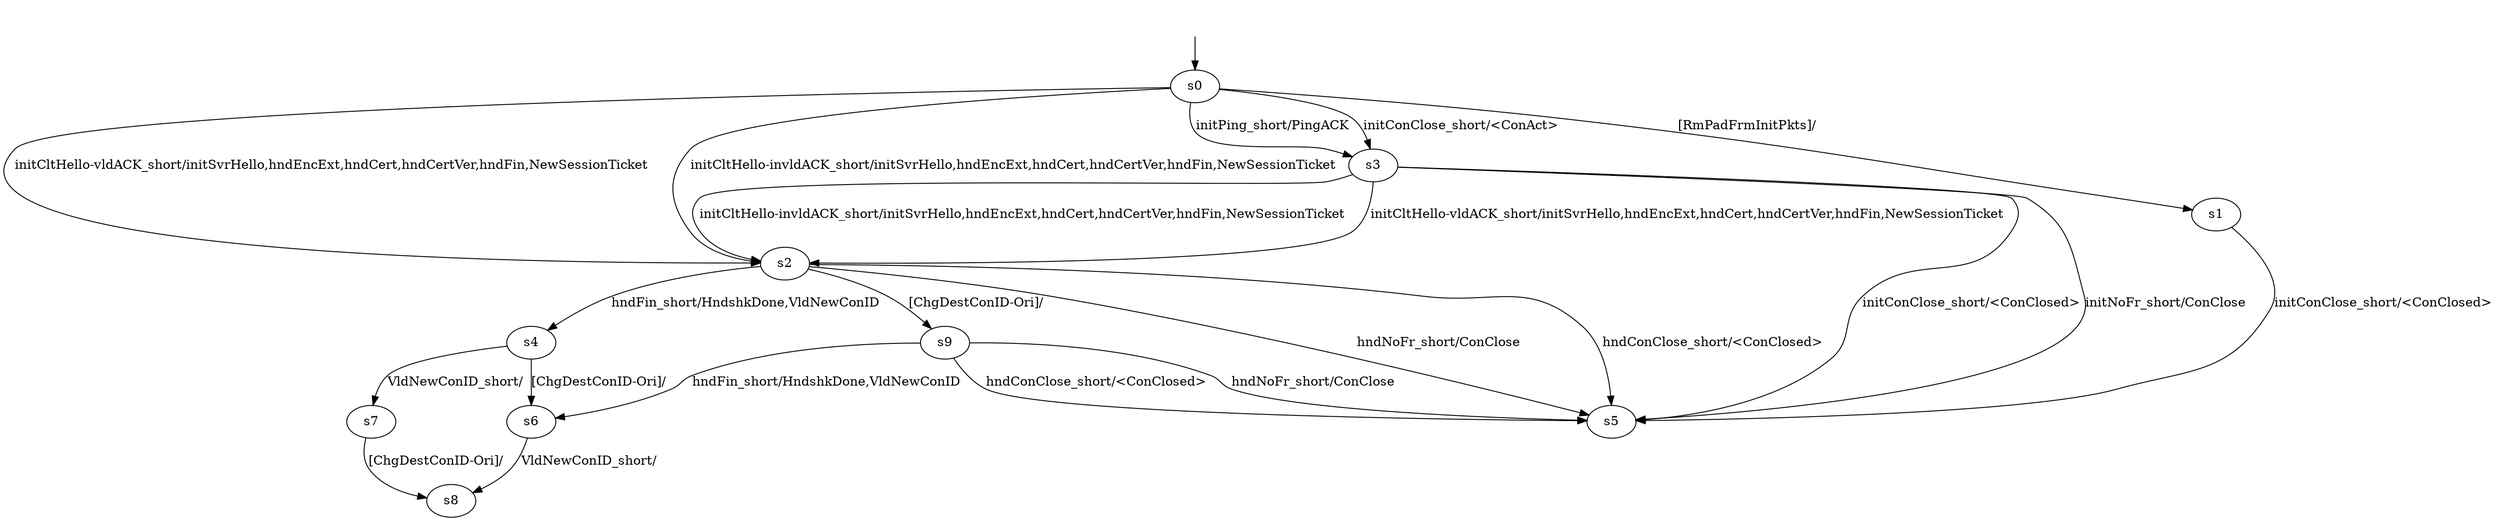digraph "../results/aioquicModels/aioquic-B-B-s-0/learnedModel" {
s0 [label=s0];
s1 [label=s1];
s2 [label=s2];
s3 [label=s3];
s4 [label=s4];
s5 [label=s5];
s6 [label=s6];
s7 [label=s7];
s8 [label=s8];
s9 [label=s9];
s0 -> s3  [label="initPing_short/PingACK "];
s0 -> s3  [label="initConClose_short/<ConAct> "];
s0 -> s2  [label="initCltHello-vldACK_short/initSvrHello,hndEncExt,hndCert,hndCertVer,hndFin,NewSessionTicket "];
s0 -> s2  [label="initCltHello-invldACK_short/initSvrHello,hndEncExt,hndCert,hndCertVer,hndFin,NewSessionTicket "];
s0 -> s1  [label="[RmPadFrmInitPkts]/ "];
s1 -> s5  [label="initConClose_short/<ConClosed> "];
s2 -> s4  [label="hndFin_short/HndshkDone,VldNewConID "];
s2 -> s5  [label="hndConClose_short/<ConClosed> "];
s2 -> s5  [label="hndNoFr_short/ConClose "];
s2 -> s9  [label="[ChgDestConID-Ori]/ "];
s3 -> s5  [label="initConClose_short/<ConClosed> "];
s3 -> s2  [label="initCltHello-vldACK_short/initSvrHello,hndEncExt,hndCert,hndCertVer,hndFin,NewSessionTicket "];
s3 -> s2  [label="initCltHello-invldACK_short/initSvrHello,hndEncExt,hndCert,hndCertVer,hndFin,NewSessionTicket "];
s3 -> s5  [label="initNoFr_short/ConClose "];
s4 -> s7  [label="VldNewConID_short/ "];
s4 -> s6  [label="[ChgDestConID-Ori]/ "];
s6 -> s8  [label="VldNewConID_short/ "];
s7 -> s8  [label="[ChgDestConID-Ori]/ "];
s9 -> s6  [label="hndFin_short/HndshkDone,VldNewConID "];
s9 -> s5  [label="hndConClose_short/<ConClosed> "];
s9 -> s5  [label="hndNoFr_short/ConClose "];
__start0 [label="", shape=none];
__start0 -> s0  [label=""];
}

